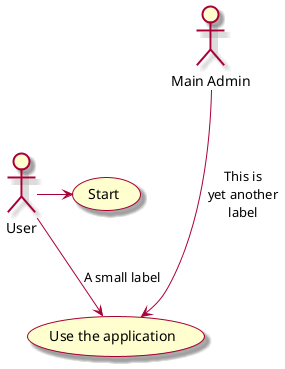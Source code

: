 @startuml

skin rose

User -> (Start)
User --> (Use the application) : A small label

:Main Admin: ---> (Use the application) : This is\nyet another\nlabel

@enduml

